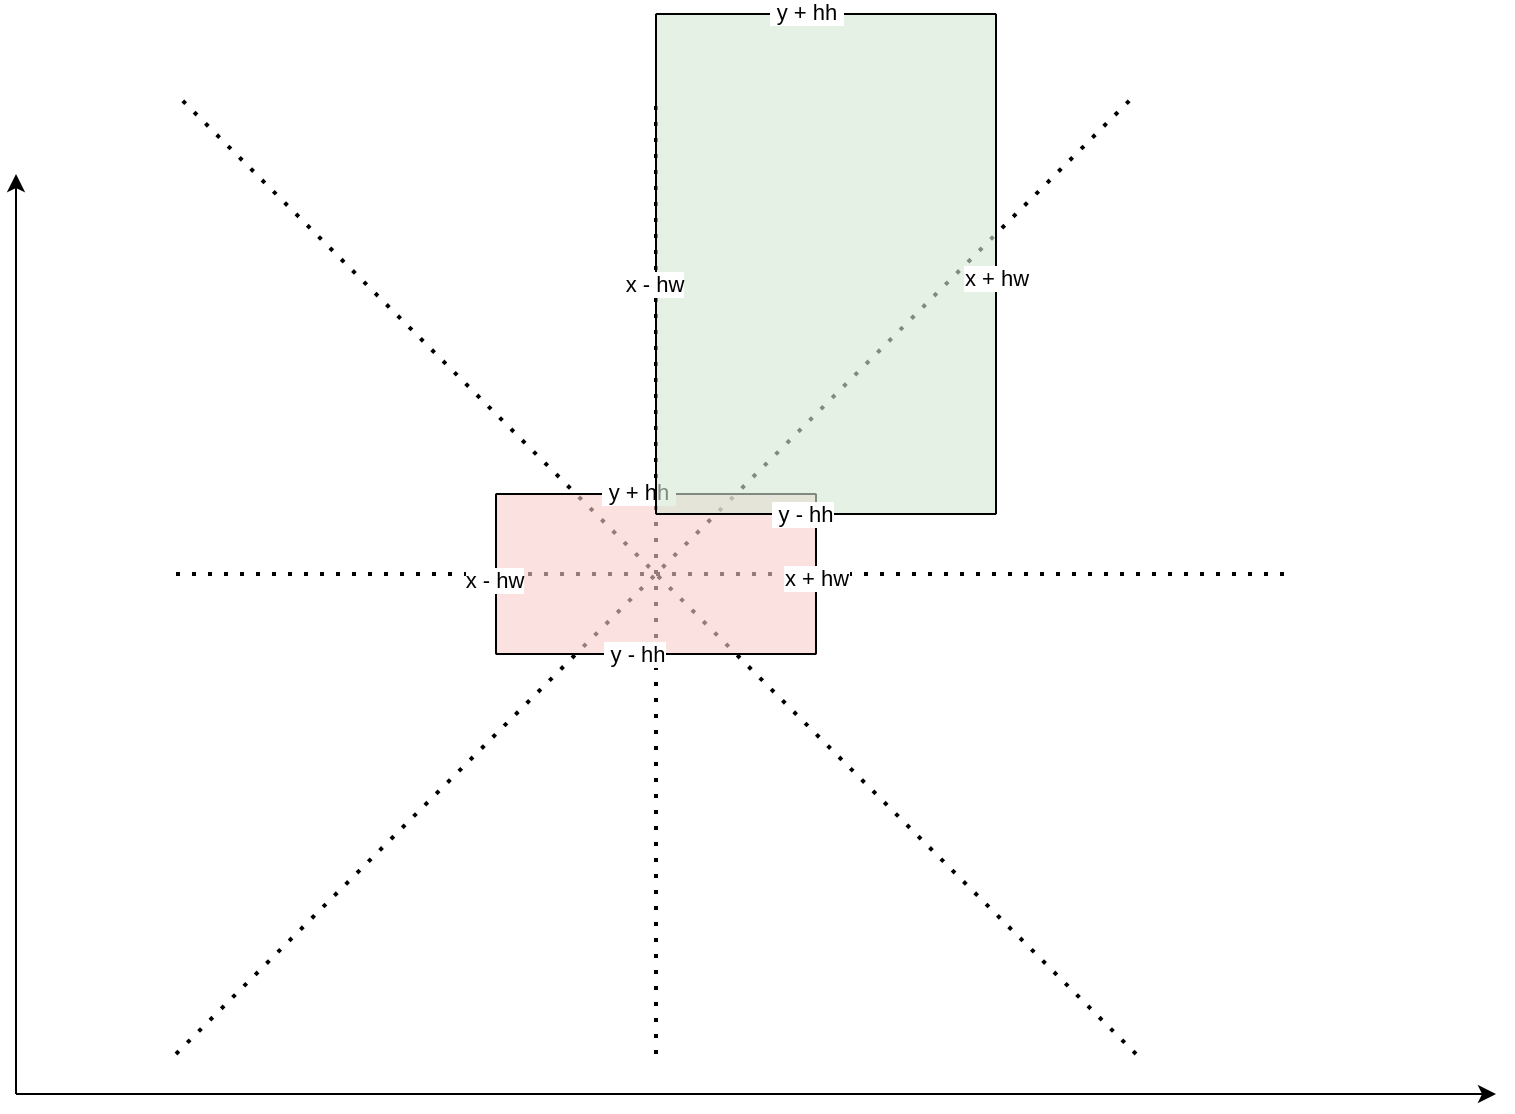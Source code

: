 <mxfile version="20.8.16" type="device"><diagram name="第 1 页" id="rjQmILV_HyJc2oFIL_tK"><mxGraphModel dx="1036" dy="1814" grid="1" gridSize="10" guides="1" tooltips="1" connect="1" arrows="1" fold="1" page="1" pageScale="1" pageWidth="1600" pageHeight="1200" math="0" shadow="0"><root><mxCell id="0"/><mxCell id="1" parent="0"/><mxCell id="rQIuIbLralEhmgZJlhom-5" value="" style="group;movable=0;resizable=0;rotatable=0;deletable=0;editable=0;connectable=0;" vertex="1" connectable="0" parent="1"><mxGeometry x="200" width="560" height="480" as="geometry"/></mxCell><mxCell id="rQIuIbLralEhmgZJlhom-1" value="" style="endArrow=none;dashed=1;html=1;dashPattern=1 3;strokeWidth=2;rounded=0;" edge="1" parent="rQIuIbLralEhmgZJlhom-5"><mxGeometry width="50" height="50" relative="1" as="geometry"><mxPoint y="240" as="sourcePoint"/><mxPoint x="560" y="240" as="targetPoint"/></mxGeometry></mxCell><mxCell id="rQIuIbLralEhmgZJlhom-2" value="" style="endArrow=none;dashed=1;html=1;dashPattern=1 3;strokeWidth=2;rounded=0;" edge="1" parent="rQIuIbLralEhmgZJlhom-5"><mxGeometry width="50" height="50" relative="1" as="geometry"><mxPoint x="240" y="480" as="sourcePoint"/><mxPoint x="240" as="targetPoint"/></mxGeometry></mxCell><mxCell id="rQIuIbLralEhmgZJlhom-3" value="" style="endArrow=none;dashed=1;html=1;dashPattern=1 3;strokeWidth=2;rounded=0;" edge="1" parent="rQIuIbLralEhmgZJlhom-5"><mxGeometry width="50" height="50" relative="1" as="geometry"><mxPoint x="480" y="480" as="sourcePoint"/><mxPoint as="targetPoint"/></mxGeometry></mxCell><mxCell id="rQIuIbLralEhmgZJlhom-4" value="" style="endArrow=none;dashed=1;html=1;dashPattern=1 3;strokeWidth=2;rounded=0;" edge="1" parent="rQIuIbLralEhmgZJlhom-5"><mxGeometry width="50" height="50" relative="1" as="geometry"><mxPoint y="480" as="sourcePoint"/><mxPoint x="480" as="targetPoint"/></mxGeometry></mxCell><mxCell id="rQIuIbLralEhmgZJlhom-7" value="" style="group;fillColor=#f8cecc;strokeColor=#b85450;opacity=60;" vertex="1" connectable="0" parent="rQIuIbLralEhmgZJlhom-5"><mxGeometry x="160" y="200" width="160" height="80" as="geometry"/></mxCell><mxCell id="rQIuIbLralEhmgZJlhom-8" value="" style="endArrow=none;html=1;rounded=0;" edge="1" parent="rQIuIbLralEhmgZJlhom-7"><mxGeometry width="50" height="50" relative="1" as="geometry"><mxPoint y="80" as="sourcePoint"/><mxPoint as="targetPoint"/></mxGeometry></mxCell><mxCell id="rQIuIbLralEhmgZJlhom-9" value="x - hw" style="edgeLabel;html=1;align=center;verticalAlign=middle;resizable=0;points=[];" vertex="1" connectable="0" parent="rQIuIbLralEhmgZJlhom-8"><mxGeometry x="-0.078" y="1" relative="1" as="geometry"><mxPoint as="offset"/></mxGeometry></mxCell><mxCell id="rQIuIbLralEhmgZJlhom-10" value="" style="endArrow=none;html=1;rounded=0;" edge="1" parent="rQIuIbLralEhmgZJlhom-7"><mxGeometry width="50" height="50" relative="1" as="geometry"><mxPoint y="80" as="sourcePoint"/><mxPoint x="160" y="80" as="targetPoint"/></mxGeometry></mxCell><mxCell id="rQIuIbLralEhmgZJlhom-11" value="&amp;nbsp;y - hh" style="edgeLabel;html=1;align=center;verticalAlign=middle;resizable=0;points=[];" vertex="1" connectable="0" parent="rQIuIbLralEhmgZJlhom-10"><mxGeometry x="-0.139" relative="1" as="geometry"><mxPoint as="offset"/></mxGeometry></mxCell><mxCell id="rQIuIbLralEhmgZJlhom-12" value="" style="endArrow=none;html=1;rounded=0;" edge="1" parent="rQIuIbLralEhmgZJlhom-7"><mxGeometry width="50" height="50" relative="1" as="geometry"><mxPoint as="sourcePoint"/><mxPoint x="160" as="targetPoint"/></mxGeometry></mxCell><mxCell id="rQIuIbLralEhmgZJlhom-13" value="&amp;nbsp;y + hh&amp;nbsp;" style="edgeLabel;html=1;align=center;verticalAlign=middle;resizable=0;points=[];" vertex="1" connectable="0" parent="rQIuIbLralEhmgZJlhom-12"><mxGeometry x="-0.12" y="1" relative="1" as="geometry"><mxPoint as="offset"/></mxGeometry></mxCell><mxCell id="rQIuIbLralEhmgZJlhom-14" value="" style="endArrow=none;html=1;rounded=0;" edge="1" parent="rQIuIbLralEhmgZJlhom-7"><mxGeometry width="50" height="50" relative="1" as="geometry"><mxPoint x="160" as="sourcePoint"/><mxPoint x="160" y="80" as="targetPoint"/></mxGeometry></mxCell><mxCell id="rQIuIbLralEhmgZJlhom-15" value="x + hw" style="edgeLabel;html=1;align=center;verticalAlign=middle;resizable=0;points=[];" vertex="1" connectable="0" parent="rQIuIbLralEhmgZJlhom-14"><mxGeometry x="0.056" relative="1" as="geometry"><mxPoint as="offset"/></mxGeometry></mxCell><mxCell id="mlTePwDqPl1BLoVOj0ib-13" value="" style="group;fillColor=#d5e8d4;strokeColor=#82b366;opacity=60;" parent="rQIuIbLralEhmgZJlhom-5" vertex="1" connectable="0"><mxGeometry x="240" y="-40" width="170" height="250" as="geometry"/></mxCell><mxCell id="mlTePwDqPl1BLoVOj0ib-14" value="" style="endArrow=none;html=1;rounded=0;" parent="mlTePwDqPl1BLoVOj0ib-13" edge="1"><mxGeometry width="50" height="50" relative="1" as="geometry"><mxPoint y="250.0" as="sourcePoint"/><mxPoint as="targetPoint"/></mxGeometry></mxCell><mxCell id="mlTePwDqPl1BLoVOj0ib-15" value="x - hw" style="edgeLabel;html=1;align=center;verticalAlign=middle;resizable=0;points=[];" parent="mlTePwDqPl1BLoVOj0ib-14" vertex="1" connectable="0"><mxGeometry x="-0.078" y="1" relative="1" as="geometry"><mxPoint as="offset"/></mxGeometry></mxCell><mxCell id="mlTePwDqPl1BLoVOj0ib-16" value="" style="endArrow=none;html=1;rounded=0;" parent="mlTePwDqPl1BLoVOj0ib-13" edge="1"><mxGeometry width="50" height="50" relative="1" as="geometry"><mxPoint y="250.0" as="sourcePoint"/><mxPoint x="170" y="250.0" as="targetPoint"/></mxGeometry></mxCell><mxCell id="mlTePwDqPl1BLoVOj0ib-17" value="&amp;nbsp;y - hh" style="edgeLabel;html=1;align=center;verticalAlign=middle;resizable=0;points=[];" parent="mlTePwDqPl1BLoVOj0ib-16" vertex="1" connectable="0"><mxGeometry x="-0.139" relative="1" as="geometry"><mxPoint as="offset"/></mxGeometry></mxCell><mxCell id="mlTePwDqPl1BLoVOj0ib-18" value="" style="endArrow=none;html=1;rounded=0;" parent="mlTePwDqPl1BLoVOj0ib-13" edge="1"><mxGeometry width="50" height="50" relative="1" as="geometry"><mxPoint as="sourcePoint"/><mxPoint x="170" as="targetPoint"/></mxGeometry></mxCell><mxCell id="mlTePwDqPl1BLoVOj0ib-19" value="&amp;nbsp;y + hh&amp;nbsp;" style="edgeLabel;html=1;align=center;verticalAlign=middle;resizable=0;points=[];" parent="mlTePwDqPl1BLoVOj0ib-18" vertex="1" connectable="0"><mxGeometry x="-0.12" y="1" relative="1" as="geometry"><mxPoint as="offset"/></mxGeometry></mxCell><mxCell id="mlTePwDqPl1BLoVOj0ib-20" value="" style="endArrow=none;html=1;rounded=0;" parent="mlTePwDqPl1BLoVOj0ib-13" edge="1"><mxGeometry width="50" height="50" relative="1" as="geometry"><mxPoint x="170" as="sourcePoint"/><mxPoint x="170" y="250.0" as="targetPoint"/></mxGeometry></mxCell><mxCell id="mlTePwDqPl1BLoVOj0ib-21" value="x + hw" style="edgeLabel;html=1;align=center;verticalAlign=middle;resizable=0;points=[];" parent="mlTePwDqPl1BLoVOj0ib-20" vertex="1" connectable="0"><mxGeometry x="0.056" relative="1" as="geometry"><mxPoint as="offset"/></mxGeometry></mxCell><mxCell id="s7q7V-NN09ISKNQ03rnf-1" value="" style="endArrow=classic;html=1;rounded=0;" parent="1" edge="1"><mxGeometry width="50" height="50" relative="1" as="geometry"><mxPoint x="120" y="500" as="sourcePoint"/><mxPoint x="120" y="40" as="targetPoint"/></mxGeometry></mxCell><mxCell id="s7q7V-NN09ISKNQ03rnf-2" value="" style="endArrow=classic;html=1;rounded=0;" parent="1" edge="1"><mxGeometry width="50" height="50" relative="1" as="geometry"><mxPoint x="120" y="500" as="sourcePoint"/><mxPoint x="860" y="500" as="targetPoint"/></mxGeometry></mxCell></root></mxGraphModel></diagram></mxfile>